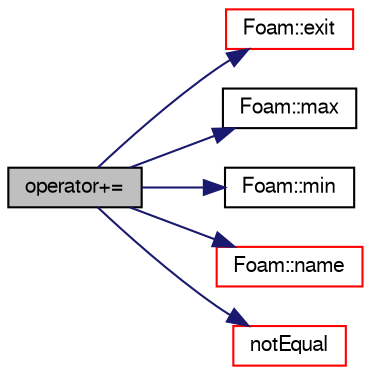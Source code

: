 digraph "operator+="
{
  bgcolor="transparent";
  edge [fontname="FreeSans",fontsize="10",labelfontname="FreeSans",labelfontsize="10"];
  node [fontname="FreeSans",fontsize="10",shape=record];
  rankdir="LR";
  Node295 [label="operator+=",height=0.2,width=0.4,color="black", fillcolor="grey75", style="filled", fontcolor="black"];
  Node295 -> Node296 [color="midnightblue",fontsize="10",style="solid",fontname="FreeSans"];
  Node296 [label="Foam::exit",height=0.2,width=0.4,color="red",URL="$a21124.html#a06ca7250d8e89caf05243ec094843642"];
  Node295 -> Node343 [color="midnightblue",fontsize="10",style="solid",fontname="FreeSans"];
  Node343 [label="Foam::max",height=0.2,width=0.4,color="black",URL="$a21124.html#ac993e906cf2774ae77e666bc24e81733"];
  Node295 -> Node344 [color="midnightblue",fontsize="10",style="solid",fontname="FreeSans"];
  Node344 [label="Foam::min",height=0.2,width=0.4,color="black",URL="$a21124.html#a253e112ad2d56d96230ff39ea7f442dc"];
  Node295 -> Node345 [color="midnightblue",fontsize="10",style="solid",fontname="FreeSans"];
  Node345 [label="Foam::name",height=0.2,width=0.4,color="red",URL="$a21124.html#adcb0df2bd4953cb6bb390272d8263c3a",tooltip="Return a string representation of a complex. "];
  Node295 -> Node348 [color="midnightblue",fontsize="10",style="solid",fontname="FreeSans"];
  Node348 [label="notEqual",height=0.2,width=0.4,color="red",URL="$a12539.html#a23278e22079ce29de77ef825d4e2e722"];
}
